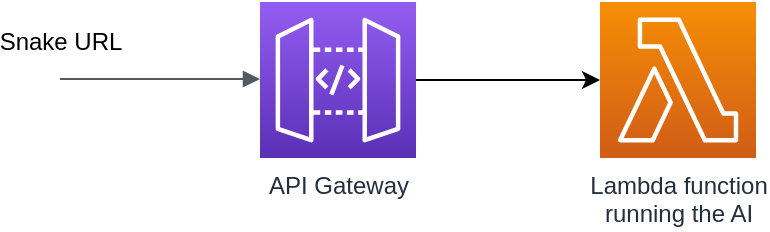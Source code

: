 <mxfile version="12.4.8" type="device"><diagram id="ZzVT74-ySy08plrz5gIh" name="Page-1"><mxGraphModel dx="742" dy="491" grid="1" gridSize="10" guides="1" tooltips="1" connect="1" arrows="1" fold="1" page="1" pageScale="1" pageWidth="850" pageHeight="1100" math="0" shadow="0"><root><mxCell id="0"/><mxCell id="1" parent="0"/><mxCell id="7L7diPhrWa-rquCVVhbz-1" value="Lambda function&lt;br&gt;running the AI" style="outlineConnect=0;fontColor=#232F3E;gradientColor=#F78E04;gradientDirection=north;fillColor=#D05C17;strokeColor=#ffffff;dashed=0;verticalLabelPosition=bottom;verticalAlign=top;align=center;html=1;fontSize=12;fontStyle=0;aspect=fixed;shape=mxgraph.aws4.resourceIcon;resIcon=mxgraph.aws4.lambda;" vertex="1" parent="1"><mxGeometry x="360" y="150" width="78" height="78" as="geometry"/></mxCell><mxCell id="7L7diPhrWa-rquCVVhbz-3" style="edgeStyle=orthogonalEdgeStyle;rounded=0;orthogonalLoop=1;jettySize=auto;html=1;" edge="1" parent="1" source="7L7diPhrWa-rquCVVhbz-2" target="7L7diPhrWa-rquCVVhbz-1"><mxGeometry relative="1" as="geometry"/></mxCell><mxCell id="7L7diPhrWa-rquCVVhbz-2" value="API Gateway" style="outlineConnect=0;fontColor=#232F3E;gradientColor=#945DF2;gradientDirection=north;fillColor=#5A30B5;strokeColor=#ffffff;dashed=0;verticalLabelPosition=bottom;verticalAlign=top;align=center;html=1;fontSize=12;fontStyle=0;aspect=fixed;shape=mxgraph.aws4.resourceIcon;resIcon=mxgraph.aws4.api_gateway;" vertex="1" parent="1"><mxGeometry x="190" y="150" width="78" height="78" as="geometry"/></mxCell><mxCell id="7L7diPhrWa-rquCVVhbz-4" value="" style="edgeStyle=orthogonalEdgeStyle;html=1;endArrow=block;elbow=vertical;startArrow=none;endFill=1;strokeColor=#545B64;rounded=0;" edge="1" parent="1"><mxGeometry width="100" relative="1" as="geometry"><mxPoint x="90" y="188.5" as="sourcePoint"/><mxPoint x="190" y="188.5" as="targetPoint"/></mxGeometry></mxCell><mxCell id="7L7diPhrWa-rquCVVhbz-5" value="Snake URL" style="text;html=1;align=center;verticalAlign=middle;resizable=0;points=[];labelBackgroundColor=#ffffff;" vertex="1" connectable="0" parent="7L7diPhrWa-rquCVVhbz-4"><mxGeometry x="-0.54" y="4" relative="1" as="geometry"><mxPoint x="-23" y="-14.5" as="offset"/></mxGeometry></mxCell></root></mxGraphModel></diagram></mxfile>